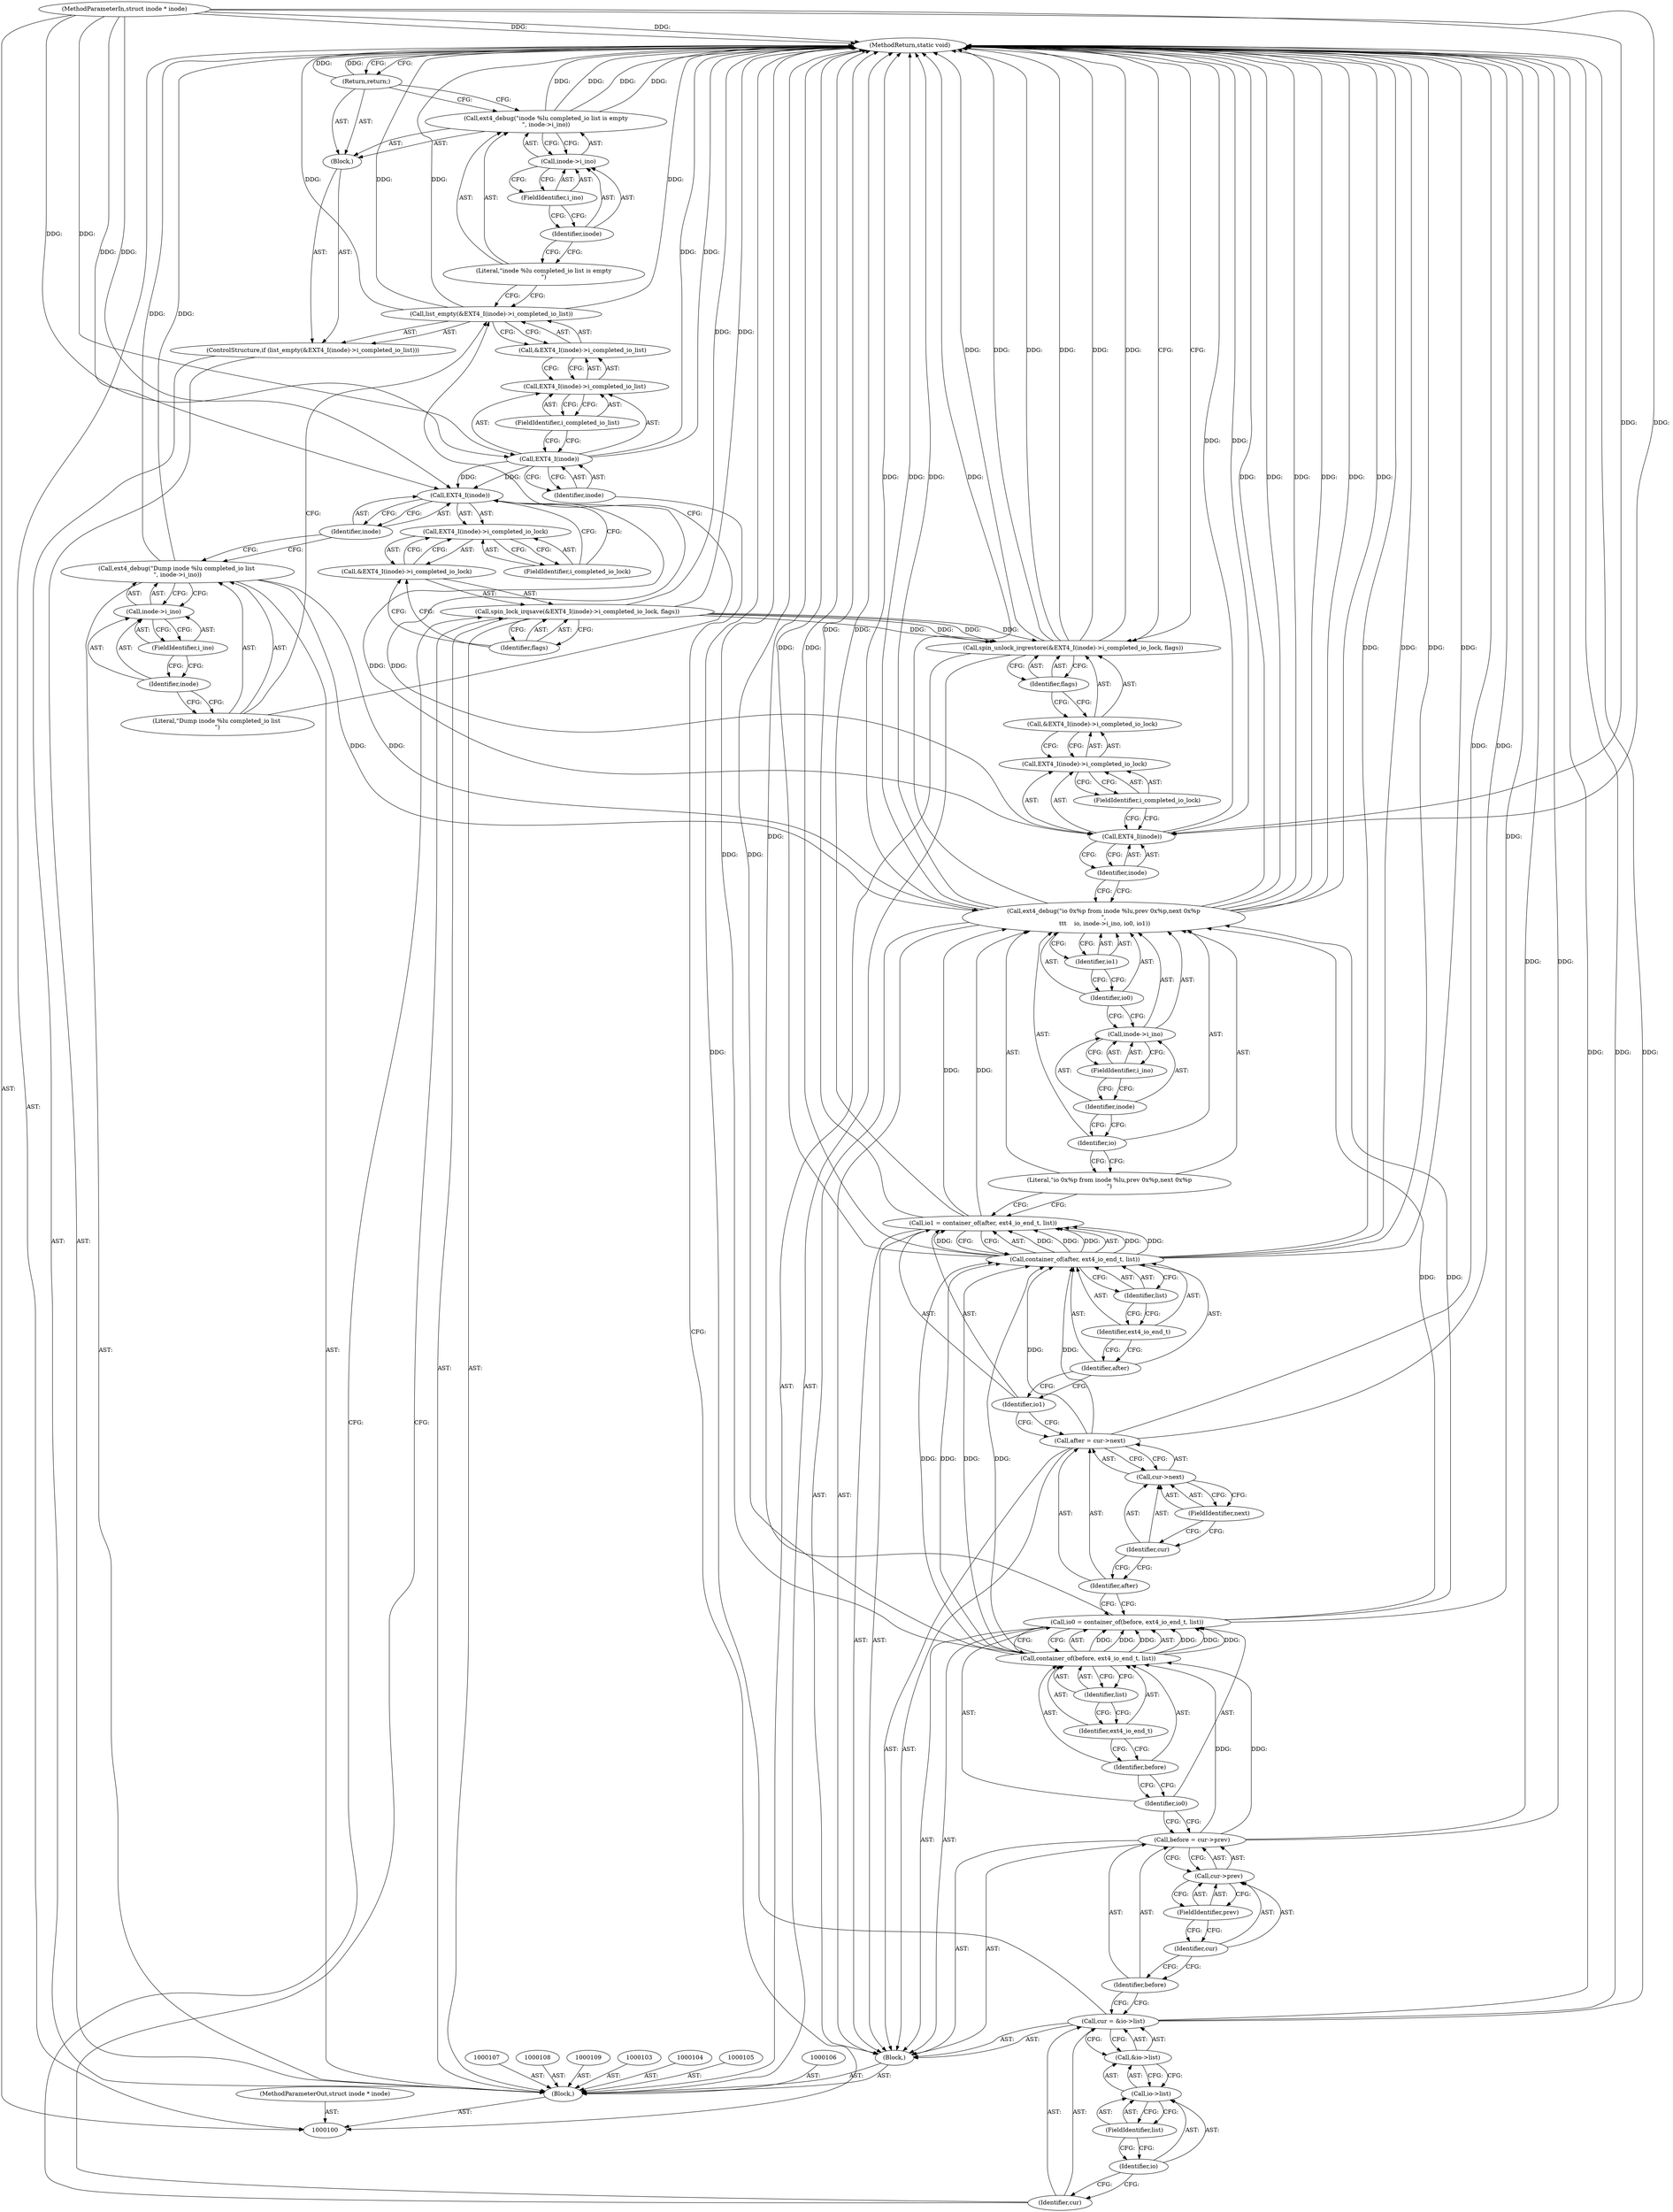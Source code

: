 digraph "0_linux_744692dc059845b2a3022119871846e74d4f6e11_2" {
"1000180" [label="(MethodReturn,static void)"];
"1000101" [label="(MethodParameterIn,struct inode * inode)"];
"1000236" [label="(MethodParameterOut,struct inode * inode)"];
"1000123" [label="(Return,return;)"];
"1000125" [label="(Literal,\"Dump inode %lu completed_io list \n\")"];
"1000124" [label="(Call,ext4_debug(\"Dump inode %lu completed_io list \n\", inode->i_ino))"];
"1000126" [label="(Call,inode->i_ino)"];
"1000127" [label="(Identifier,inode)"];
"1000128" [label="(FieldIdentifier,i_ino)"];
"1000129" [label="(Call,spin_lock_irqsave(&EXT4_I(inode)->i_completed_io_lock, flags))"];
"1000130" [label="(Call,&EXT4_I(inode)->i_completed_io_lock)"];
"1000131" [label="(Call,EXT4_I(inode)->i_completed_io_lock)"];
"1000132" [label="(Call,EXT4_I(inode))"];
"1000133" [label="(Identifier,inode)"];
"1000134" [label="(FieldIdentifier,i_completed_io_lock)"];
"1000135" [label="(Identifier,flags)"];
"1000136" [label="(Block,)"];
"1000140" [label="(Call,io->list)"];
"1000141" [label="(Identifier,io)"];
"1000142" [label="(FieldIdentifier,list)"];
"1000137" [label="(Call,cur = &io->list)"];
"1000138" [label="(Identifier,cur)"];
"1000139" [label="(Call,&io->list)"];
"1000145" [label="(Call,cur->prev)"];
"1000146" [label="(Identifier,cur)"];
"1000147" [label="(FieldIdentifier,prev)"];
"1000143" [label="(Call,before = cur->prev)"];
"1000144" [label="(Identifier,before)"];
"1000148" [label="(Call,io0 = container_of(before, ext4_io_end_t, list))"];
"1000149" [label="(Identifier,io0)"];
"1000151" [label="(Identifier,before)"];
"1000152" [label="(Identifier,ext4_io_end_t)"];
"1000153" [label="(Identifier,list)"];
"1000150" [label="(Call,container_of(before, ext4_io_end_t, list))"];
"1000156" [label="(Call,cur->next)"];
"1000157" [label="(Identifier,cur)"];
"1000158" [label="(FieldIdentifier,next)"];
"1000154" [label="(Call,after = cur->next)"];
"1000155" [label="(Identifier,after)"];
"1000102" [label="(Block,)"];
"1000159" [label="(Call,io1 = container_of(after, ext4_io_end_t, list))"];
"1000160" [label="(Identifier,io1)"];
"1000162" [label="(Identifier,after)"];
"1000163" [label="(Identifier,ext4_io_end_t)"];
"1000164" [label="(Identifier,list)"];
"1000161" [label="(Call,container_of(after, ext4_io_end_t, list))"];
"1000166" [label="(Literal,\"io 0x%p from inode %lu,prev 0x%p,next 0x%p\n\")"];
"1000165" [label="(Call,ext4_debug(\"io 0x%p from inode %lu,prev 0x%p,next 0x%p\n\",\n \t\t\t    io, inode->i_ino, io0, io1))"];
"1000168" [label="(Call,inode->i_ino)"];
"1000169" [label="(Identifier,inode)"];
"1000170" [label="(FieldIdentifier,i_ino)"];
"1000171" [label="(Identifier,io0)"];
"1000172" [label="(Identifier,io1)"];
"1000167" [label="(Identifier,io)"];
"1000173" [label="(Call,spin_unlock_irqrestore(&EXT4_I(inode)->i_completed_io_lock, flags))"];
"1000174" [label="(Call,&EXT4_I(inode)->i_completed_io_lock)"];
"1000175" [label="(Call,EXT4_I(inode)->i_completed_io_lock)"];
"1000176" [label="(Call,EXT4_I(inode))"];
"1000177" [label="(Identifier,inode)"];
"1000178" [label="(FieldIdentifier,i_completed_io_lock)"];
"1000179" [label="(Identifier,flags)"];
"1000112" [label="(Call,&EXT4_I(inode)->i_completed_io_list)"];
"1000113" [label="(Call,EXT4_I(inode)->i_completed_io_list)"];
"1000114" [label="(Call,EXT4_I(inode))"];
"1000110" [label="(ControlStructure,if (list_empty(&EXT4_I(inode)->i_completed_io_list)))"];
"1000115" [label="(Identifier,inode)"];
"1000116" [label="(FieldIdentifier,i_completed_io_list)"];
"1000117" [label="(Block,)"];
"1000111" [label="(Call,list_empty(&EXT4_I(inode)->i_completed_io_list))"];
"1000119" [label="(Literal,\"inode %lu completed_io list is empty\n\")"];
"1000118" [label="(Call,ext4_debug(\"inode %lu completed_io list is empty\n\", inode->i_ino))"];
"1000120" [label="(Call,inode->i_ino)"];
"1000121" [label="(Identifier,inode)"];
"1000122" [label="(FieldIdentifier,i_ino)"];
"1000180" -> "1000100"  [label="AST: "];
"1000180" -> "1000123"  [label="CFG: "];
"1000180" -> "1000173"  [label="CFG: "];
"1000165" -> "1000180"  [label="DDG: "];
"1000165" -> "1000180"  [label="DDG: "];
"1000165" -> "1000180"  [label="DDG: "];
"1000165" -> "1000180"  [label="DDG: "];
"1000165" -> "1000180"  [label="DDG: "];
"1000150" -> "1000180"  [label="DDG: "];
"1000173" -> "1000180"  [label="DDG: "];
"1000173" -> "1000180"  [label="DDG: "];
"1000173" -> "1000180"  [label="DDG: "];
"1000137" -> "1000180"  [label="DDG: "];
"1000137" -> "1000180"  [label="DDG: "];
"1000114" -> "1000180"  [label="DDG: "];
"1000118" -> "1000180"  [label="DDG: "];
"1000118" -> "1000180"  [label="DDG: "];
"1000111" -> "1000180"  [label="DDG: "];
"1000111" -> "1000180"  [label="DDG: "];
"1000161" -> "1000180"  [label="DDG: "];
"1000161" -> "1000180"  [label="DDG: "];
"1000161" -> "1000180"  [label="DDG: "];
"1000129" -> "1000180"  [label="DDG: "];
"1000101" -> "1000180"  [label="DDG: "];
"1000143" -> "1000180"  [label="DDG: "];
"1000176" -> "1000180"  [label="DDG: "];
"1000148" -> "1000180"  [label="DDG: "];
"1000154" -> "1000180"  [label="DDG: "];
"1000159" -> "1000180"  [label="DDG: "];
"1000124" -> "1000180"  [label="DDG: "];
"1000123" -> "1000180"  [label="DDG: "];
"1000101" -> "1000100"  [label="AST: "];
"1000101" -> "1000180"  [label="DDG: "];
"1000101" -> "1000114"  [label="DDG: "];
"1000101" -> "1000132"  [label="DDG: "];
"1000101" -> "1000176"  [label="DDG: "];
"1000236" -> "1000100"  [label="AST: "];
"1000123" -> "1000117"  [label="AST: "];
"1000123" -> "1000118"  [label="CFG: "];
"1000180" -> "1000123"  [label="CFG: "];
"1000123" -> "1000180"  [label="DDG: "];
"1000125" -> "1000124"  [label="AST: "];
"1000125" -> "1000111"  [label="CFG: "];
"1000127" -> "1000125"  [label="CFG: "];
"1000124" -> "1000102"  [label="AST: "];
"1000124" -> "1000126"  [label="CFG: "];
"1000125" -> "1000124"  [label="AST: "];
"1000126" -> "1000124"  [label="AST: "];
"1000133" -> "1000124"  [label="CFG: "];
"1000124" -> "1000180"  [label="DDG: "];
"1000124" -> "1000165"  [label="DDG: "];
"1000126" -> "1000124"  [label="AST: "];
"1000126" -> "1000128"  [label="CFG: "];
"1000127" -> "1000126"  [label="AST: "];
"1000128" -> "1000126"  [label="AST: "];
"1000124" -> "1000126"  [label="CFG: "];
"1000127" -> "1000126"  [label="AST: "];
"1000127" -> "1000125"  [label="CFG: "];
"1000128" -> "1000127"  [label="CFG: "];
"1000128" -> "1000126"  [label="AST: "];
"1000128" -> "1000127"  [label="CFG: "];
"1000126" -> "1000128"  [label="CFG: "];
"1000129" -> "1000102"  [label="AST: "];
"1000129" -> "1000135"  [label="CFG: "];
"1000130" -> "1000129"  [label="AST: "];
"1000135" -> "1000129"  [label="AST: "];
"1000138" -> "1000129"  [label="CFG: "];
"1000129" -> "1000180"  [label="DDG: "];
"1000129" -> "1000173"  [label="DDG: "];
"1000129" -> "1000173"  [label="DDG: "];
"1000130" -> "1000129"  [label="AST: "];
"1000130" -> "1000131"  [label="CFG: "];
"1000131" -> "1000130"  [label="AST: "];
"1000135" -> "1000130"  [label="CFG: "];
"1000131" -> "1000130"  [label="AST: "];
"1000131" -> "1000134"  [label="CFG: "];
"1000132" -> "1000131"  [label="AST: "];
"1000134" -> "1000131"  [label="AST: "];
"1000130" -> "1000131"  [label="CFG: "];
"1000132" -> "1000131"  [label="AST: "];
"1000132" -> "1000133"  [label="CFG: "];
"1000133" -> "1000132"  [label="AST: "];
"1000134" -> "1000132"  [label="CFG: "];
"1000114" -> "1000132"  [label="DDG: "];
"1000101" -> "1000132"  [label="DDG: "];
"1000132" -> "1000176"  [label="DDG: "];
"1000133" -> "1000132"  [label="AST: "];
"1000133" -> "1000124"  [label="CFG: "];
"1000132" -> "1000133"  [label="CFG: "];
"1000134" -> "1000131"  [label="AST: "];
"1000134" -> "1000132"  [label="CFG: "];
"1000131" -> "1000134"  [label="CFG: "];
"1000135" -> "1000129"  [label="AST: "];
"1000135" -> "1000130"  [label="CFG: "];
"1000129" -> "1000135"  [label="CFG: "];
"1000136" -> "1000102"  [label="AST: "];
"1000137" -> "1000136"  [label="AST: "];
"1000143" -> "1000136"  [label="AST: "];
"1000148" -> "1000136"  [label="AST: "];
"1000154" -> "1000136"  [label="AST: "];
"1000159" -> "1000136"  [label="AST: "];
"1000165" -> "1000136"  [label="AST: "];
"1000140" -> "1000139"  [label="AST: "];
"1000140" -> "1000142"  [label="CFG: "];
"1000141" -> "1000140"  [label="AST: "];
"1000142" -> "1000140"  [label="AST: "];
"1000139" -> "1000140"  [label="CFG: "];
"1000141" -> "1000140"  [label="AST: "];
"1000141" -> "1000138"  [label="CFG: "];
"1000142" -> "1000141"  [label="CFG: "];
"1000142" -> "1000140"  [label="AST: "];
"1000142" -> "1000141"  [label="CFG: "];
"1000140" -> "1000142"  [label="CFG: "];
"1000137" -> "1000136"  [label="AST: "];
"1000137" -> "1000139"  [label="CFG: "];
"1000138" -> "1000137"  [label="AST: "];
"1000139" -> "1000137"  [label="AST: "];
"1000144" -> "1000137"  [label="CFG: "];
"1000137" -> "1000180"  [label="DDG: "];
"1000137" -> "1000180"  [label="DDG: "];
"1000138" -> "1000137"  [label="AST: "];
"1000138" -> "1000129"  [label="CFG: "];
"1000141" -> "1000138"  [label="CFG: "];
"1000139" -> "1000137"  [label="AST: "];
"1000139" -> "1000140"  [label="CFG: "];
"1000140" -> "1000139"  [label="AST: "];
"1000137" -> "1000139"  [label="CFG: "];
"1000145" -> "1000143"  [label="AST: "];
"1000145" -> "1000147"  [label="CFG: "];
"1000146" -> "1000145"  [label="AST: "];
"1000147" -> "1000145"  [label="AST: "];
"1000143" -> "1000145"  [label="CFG: "];
"1000146" -> "1000145"  [label="AST: "];
"1000146" -> "1000144"  [label="CFG: "];
"1000147" -> "1000146"  [label="CFG: "];
"1000147" -> "1000145"  [label="AST: "];
"1000147" -> "1000146"  [label="CFG: "];
"1000145" -> "1000147"  [label="CFG: "];
"1000143" -> "1000136"  [label="AST: "];
"1000143" -> "1000145"  [label="CFG: "];
"1000144" -> "1000143"  [label="AST: "];
"1000145" -> "1000143"  [label="AST: "];
"1000149" -> "1000143"  [label="CFG: "];
"1000143" -> "1000180"  [label="DDG: "];
"1000143" -> "1000150"  [label="DDG: "];
"1000144" -> "1000143"  [label="AST: "];
"1000144" -> "1000137"  [label="CFG: "];
"1000146" -> "1000144"  [label="CFG: "];
"1000148" -> "1000136"  [label="AST: "];
"1000148" -> "1000150"  [label="CFG: "];
"1000149" -> "1000148"  [label="AST: "];
"1000150" -> "1000148"  [label="AST: "];
"1000155" -> "1000148"  [label="CFG: "];
"1000148" -> "1000180"  [label="DDG: "];
"1000150" -> "1000148"  [label="DDG: "];
"1000150" -> "1000148"  [label="DDG: "];
"1000150" -> "1000148"  [label="DDG: "];
"1000148" -> "1000165"  [label="DDG: "];
"1000149" -> "1000148"  [label="AST: "];
"1000149" -> "1000143"  [label="CFG: "];
"1000151" -> "1000149"  [label="CFG: "];
"1000151" -> "1000150"  [label="AST: "];
"1000151" -> "1000149"  [label="CFG: "];
"1000152" -> "1000151"  [label="CFG: "];
"1000152" -> "1000150"  [label="AST: "];
"1000152" -> "1000151"  [label="CFG: "];
"1000153" -> "1000152"  [label="CFG: "];
"1000153" -> "1000150"  [label="AST: "];
"1000153" -> "1000152"  [label="CFG: "];
"1000150" -> "1000153"  [label="CFG: "];
"1000150" -> "1000148"  [label="AST: "];
"1000150" -> "1000153"  [label="CFG: "];
"1000151" -> "1000150"  [label="AST: "];
"1000152" -> "1000150"  [label="AST: "];
"1000153" -> "1000150"  [label="AST: "];
"1000148" -> "1000150"  [label="CFG: "];
"1000150" -> "1000180"  [label="DDG: "];
"1000150" -> "1000148"  [label="DDG: "];
"1000150" -> "1000148"  [label="DDG: "];
"1000150" -> "1000148"  [label="DDG: "];
"1000143" -> "1000150"  [label="DDG: "];
"1000150" -> "1000161"  [label="DDG: "];
"1000150" -> "1000161"  [label="DDG: "];
"1000156" -> "1000154"  [label="AST: "];
"1000156" -> "1000158"  [label="CFG: "];
"1000157" -> "1000156"  [label="AST: "];
"1000158" -> "1000156"  [label="AST: "];
"1000154" -> "1000156"  [label="CFG: "];
"1000157" -> "1000156"  [label="AST: "];
"1000157" -> "1000155"  [label="CFG: "];
"1000158" -> "1000157"  [label="CFG: "];
"1000158" -> "1000156"  [label="AST: "];
"1000158" -> "1000157"  [label="CFG: "];
"1000156" -> "1000158"  [label="CFG: "];
"1000154" -> "1000136"  [label="AST: "];
"1000154" -> "1000156"  [label="CFG: "];
"1000155" -> "1000154"  [label="AST: "];
"1000156" -> "1000154"  [label="AST: "];
"1000160" -> "1000154"  [label="CFG: "];
"1000154" -> "1000180"  [label="DDG: "];
"1000154" -> "1000161"  [label="DDG: "];
"1000155" -> "1000154"  [label="AST: "];
"1000155" -> "1000148"  [label="CFG: "];
"1000157" -> "1000155"  [label="CFG: "];
"1000102" -> "1000100"  [label="AST: "];
"1000103" -> "1000102"  [label="AST: "];
"1000104" -> "1000102"  [label="AST: "];
"1000105" -> "1000102"  [label="AST: "];
"1000106" -> "1000102"  [label="AST: "];
"1000107" -> "1000102"  [label="AST: "];
"1000108" -> "1000102"  [label="AST: "];
"1000109" -> "1000102"  [label="AST: "];
"1000110" -> "1000102"  [label="AST: "];
"1000124" -> "1000102"  [label="AST: "];
"1000129" -> "1000102"  [label="AST: "];
"1000136" -> "1000102"  [label="AST: "];
"1000173" -> "1000102"  [label="AST: "];
"1000159" -> "1000136"  [label="AST: "];
"1000159" -> "1000161"  [label="CFG: "];
"1000160" -> "1000159"  [label="AST: "];
"1000161" -> "1000159"  [label="AST: "];
"1000166" -> "1000159"  [label="CFG: "];
"1000159" -> "1000180"  [label="DDG: "];
"1000161" -> "1000159"  [label="DDG: "];
"1000161" -> "1000159"  [label="DDG: "];
"1000161" -> "1000159"  [label="DDG: "];
"1000159" -> "1000165"  [label="DDG: "];
"1000160" -> "1000159"  [label="AST: "];
"1000160" -> "1000154"  [label="CFG: "];
"1000162" -> "1000160"  [label="CFG: "];
"1000162" -> "1000161"  [label="AST: "];
"1000162" -> "1000160"  [label="CFG: "];
"1000163" -> "1000162"  [label="CFG: "];
"1000163" -> "1000161"  [label="AST: "];
"1000163" -> "1000162"  [label="CFG: "];
"1000164" -> "1000163"  [label="CFG: "];
"1000164" -> "1000161"  [label="AST: "];
"1000164" -> "1000163"  [label="CFG: "];
"1000161" -> "1000164"  [label="CFG: "];
"1000161" -> "1000159"  [label="AST: "];
"1000161" -> "1000164"  [label="CFG: "];
"1000162" -> "1000161"  [label="AST: "];
"1000163" -> "1000161"  [label="AST: "];
"1000164" -> "1000161"  [label="AST: "];
"1000159" -> "1000161"  [label="CFG: "];
"1000161" -> "1000180"  [label="DDG: "];
"1000161" -> "1000180"  [label="DDG: "];
"1000161" -> "1000180"  [label="DDG: "];
"1000161" -> "1000159"  [label="DDG: "];
"1000161" -> "1000159"  [label="DDG: "];
"1000161" -> "1000159"  [label="DDG: "];
"1000154" -> "1000161"  [label="DDG: "];
"1000150" -> "1000161"  [label="DDG: "];
"1000150" -> "1000161"  [label="DDG: "];
"1000166" -> "1000165"  [label="AST: "];
"1000166" -> "1000159"  [label="CFG: "];
"1000167" -> "1000166"  [label="CFG: "];
"1000165" -> "1000136"  [label="AST: "];
"1000165" -> "1000172"  [label="CFG: "];
"1000166" -> "1000165"  [label="AST: "];
"1000167" -> "1000165"  [label="AST: "];
"1000168" -> "1000165"  [label="AST: "];
"1000171" -> "1000165"  [label="AST: "];
"1000172" -> "1000165"  [label="AST: "];
"1000177" -> "1000165"  [label="CFG: "];
"1000165" -> "1000180"  [label="DDG: "];
"1000165" -> "1000180"  [label="DDG: "];
"1000165" -> "1000180"  [label="DDG: "];
"1000165" -> "1000180"  [label="DDG: "];
"1000165" -> "1000180"  [label="DDG: "];
"1000124" -> "1000165"  [label="DDG: "];
"1000148" -> "1000165"  [label="DDG: "];
"1000159" -> "1000165"  [label="DDG: "];
"1000168" -> "1000165"  [label="AST: "];
"1000168" -> "1000170"  [label="CFG: "];
"1000169" -> "1000168"  [label="AST: "];
"1000170" -> "1000168"  [label="AST: "];
"1000171" -> "1000168"  [label="CFG: "];
"1000169" -> "1000168"  [label="AST: "];
"1000169" -> "1000167"  [label="CFG: "];
"1000170" -> "1000169"  [label="CFG: "];
"1000170" -> "1000168"  [label="AST: "];
"1000170" -> "1000169"  [label="CFG: "];
"1000168" -> "1000170"  [label="CFG: "];
"1000171" -> "1000165"  [label="AST: "];
"1000171" -> "1000168"  [label="CFG: "];
"1000172" -> "1000171"  [label="CFG: "];
"1000172" -> "1000165"  [label="AST: "];
"1000172" -> "1000171"  [label="CFG: "];
"1000165" -> "1000172"  [label="CFG: "];
"1000167" -> "1000165"  [label="AST: "];
"1000167" -> "1000166"  [label="CFG: "];
"1000169" -> "1000167"  [label="CFG: "];
"1000173" -> "1000102"  [label="AST: "];
"1000173" -> "1000179"  [label="CFG: "];
"1000174" -> "1000173"  [label="AST: "];
"1000179" -> "1000173"  [label="AST: "];
"1000180" -> "1000173"  [label="CFG: "];
"1000173" -> "1000180"  [label="DDG: "];
"1000173" -> "1000180"  [label="DDG: "];
"1000173" -> "1000180"  [label="DDG: "];
"1000129" -> "1000173"  [label="DDG: "];
"1000129" -> "1000173"  [label="DDG: "];
"1000174" -> "1000173"  [label="AST: "];
"1000174" -> "1000175"  [label="CFG: "];
"1000175" -> "1000174"  [label="AST: "];
"1000179" -> "1000174"  [label="CFG: "];
"1000175" -> "1000174"  [label="AST: "];
"1000175" -> "1000178"  [label="CFG: "];
"1000176" -> "1000175"  [label="AST: "];
"1000178" -> "1000175"  [label="AST: "];
"1000174" -> "1000175"  [label="CFG: "];
"1000176" -> "1000175"  [label="AST: "];
"1000176" -> "1000177"  [label="CFG: "];
"1000177" -> "1000176"  [label="AST: "];
"1000178" -> "1000176"  [label="CFG: "];
"1000176" -> "1000180"  [label="DDG: "];
"1000132" -> "1000176"  [label="DDG: "];
"1000101" -> "1000176"  [label="DDG: "];
"1000177" -> "1000176"  [label="AST: "];
"1000177" -> "1000165"  [label="CFG: "];
"1000176" -> "1000177"  [label="CFG: "];
"1000178" -> "1000175"  [label="AST: "];
"1000178" -> "1000176"  [label="CFG: "];
"1000175" -> "1000178"  [label="CFG: "];
"1000179" -> "1000173"  [label="AST: "];
"1000179" -> "1000174"  [label="CFG: "];
"1000173" -> "1000179"  [label="CFG: "];
"1000112" -> "1000111"  [label="AST: "];
"1000112" -> "1000113"  [label="CFG: "];
"1000113" -> "1000112"  [label="AST: "];
"1000111" -> "1000112"  [label="CFG: "];
"1000113" -> "1000112"  [label="AST: "];
"1000113" -> "1000116"  [label="CFG: "];
"1000114" -> "1000113"  [label="AST: "];
"1000116" -> "1000113"  [label="AST: "];
"1000112" -> "1000113"  [label="CFG: "];
"1000114" -> "1000113"  [label="AST: "];
"1000114" -> "1000115"  [label="CFG: "];
"1000115" -> "1000114"  [label="AST: "];
"1000116" -> "1000114"  [label="CFG: "];
"1000114" -> "1000180"  [label="DDG: "];
"1000101" -> "1000114"  [label="DDG: "];
"1000114" -> "1000132"  [label="DDG: "];
"1000110" -> "1000102"  [label="AST: "];
"1000111" -> "1000110"  [label="AST: "];
"1000117" -> "1000110"  [label="AST: "];
"1000115" -> "1000114"  [label="AST: "];
"1000115" -> "1000100"  [label="CFG: "];
"1000114" -> "1000115"  [label="CFG: "];
"1000116" -> "1000113"  [label="AST: "];
"1000116" -> "1000114"  [label="CFG: "];
"1000113" -> "1000116"  [label="CFG: "];
"1000117" -> "1000110"  [label="AST: "];
"1000118" -> "1000117"  [label="AST: "];
"1000123" -> "1000117"  [label="AST: "];
"1000111" -> "1000110"  [label="AST: "];
"1000111" -> "1000112"  [label="CFG: "];
"1000112" -> "1000111"  [label="AST: "];
"1000119" -> "1000111"  [label="CFG: "];
"1000125" -> "1000111"  [label="CFG: "];
"1000111" -> "1000180"  [label="DDG: "];
"1000111" -> "1000180"  [label="DDG: "];
"1000119" -> "1000118"  [label="AST: "];
"1000119" -> "1000111"  [label="CFG: "];
"1000121" -> "1000119"  [label="CFG: "];
"1000118" -> "1000117"  [label="AST: "];
"1000118" -> "1000120"  [label="CFG: "];
"1000119" -> "1000118"  [label="AST: "];
"1000120" -> "1000118"  [label="AST: "];
"1000123" -> "1000118"  [label="CFG: "];
"1000118" -> "1000180"  [label="DDG: "];
"1000118" -> "1000180"  [label="DDG: "];
"1000120" -> "1000118"  [label="AST: "];
"1000120" -> "1000122"  [label="CFG: "];
"1000121" -> "1000120"  [label="AST: "];
"1000122" -> "1000120"  [label="AST: "];
"1000118" -> "1000120"  [label="CFG: "];
"1000121" -> "1000120"  [label="AST: "];
"1000121" -> "1000119"  [label="CFG: "];
"1000122" -> "1000121"  [label="CFG: "];
"1000122" -> "1000120"  [label="AST: "];
"1000122" -> "1000121"  [label="CFG: "];
"1000120" -> "1000122"  [label="CFG: "];
}
